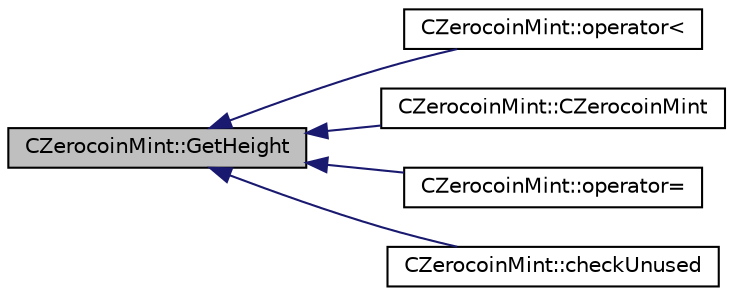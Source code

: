 digraph "CZerocoinMint::GetHeight"
{
  edge [fontname="Helvetica",fontsize="10",labelfontname="Helvetica",labelfontsize="10"];
  node [fontname="Helvetica",fontsize="10",shape=record];
  rankdir="LR";
  Node33 [label="CZerocoinMint::GetHeight",height=0.2,width=0.4,color="black", fillcolor="grey75", style="filled", fontcolor="black"];
  Node33 -> Node34 [dir="back",color="midnightblue",fontsize="10",style="solid",fontname="Helvetica"];
  Node34 [label="CZerocoinMint::operator\<",height=0.2,width=0.4,color="black", fillcolor="white", style="filled",URL="$class_c_zerocoin_mint.html#a10467ce5cc59b094b44db9735693de8e"];
  Node33 -> Node35 [dir="back",color="midnightblue",fontsize="10",style="solid",fontname="Helvetica"];
  Node35 [label="CZerocoinMint::CZerocoinMint",height=0.2,width=0.4,color="black", fillcolor="white", style="filled",URL="$class_c_zerocoin_mint.html#a8afb621c6d895c04e2ebcdb66346e7cf"];
  Node33 -> Node36 [dir="back",color="midnightblue",fontsize="10",style="solid",fontname="Helvetica"];
  Node36 [label="CZerocoinMint::operator=",height=0.2,width=0.4,color="black", fillcolor="white", style="filled",URL="$class_c_zerocoin_mint.html#a855136e027945ccacebc50745f1757fe"];
  Node33 -> Node37 [dir="back",color="midnightblue",fontsize="10",style="solid",fontname="Helvetica"];
  Node37 [label="CZerocoinMint::checkUnused",height=0.2,width=0.4,color="black", fillcolor="white", style="filled",URL="$class_c_zerocoin_mint.html#a80abac803dd79861be847593d0664682"];
}
